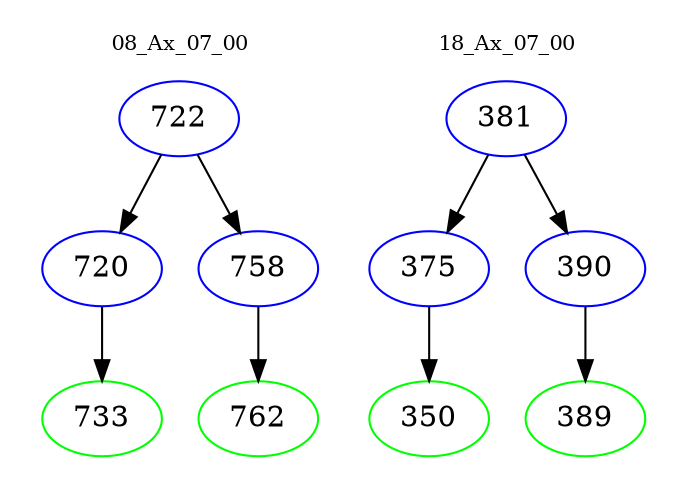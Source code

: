 digraph{
subgraph cluster_0 {
color = white
label = "08_Ax_07_00";
fontsize=10;
T0_722 [label="722", color="blue"]
T0_722 -> T0_720 [color="black"]
T0_720 [label="720", color="blue"]
T0_720 -> T0_733 [color="black"]
T0_733 [label="733", color="green"]
T0_722 -> T0_758 [color="black"]
T0_758 [label="758", color="blue"]
T0_758 -> T0_762 [color="black"]
T0_762 [label="762", color="green"]
}
subgraph cluster_1 {
color = white
label = "18_Ax_07_00";
fontsize=10;
T1_381 [label="381", color="blue"]
T1_381 -> T1_375 [color="black"]
T1_375 [label="375", color="blue"]
T1_375 -> T1_350 [color="black"]
T1_350 [label="350", color="green"]
T1_381 -> T1_390 [color="black"]
T1_390 [label="390", color="blue"]
T1_390 -> T1_389 [color="black"]
T1_389 [label="389", color="green"]
}
}
